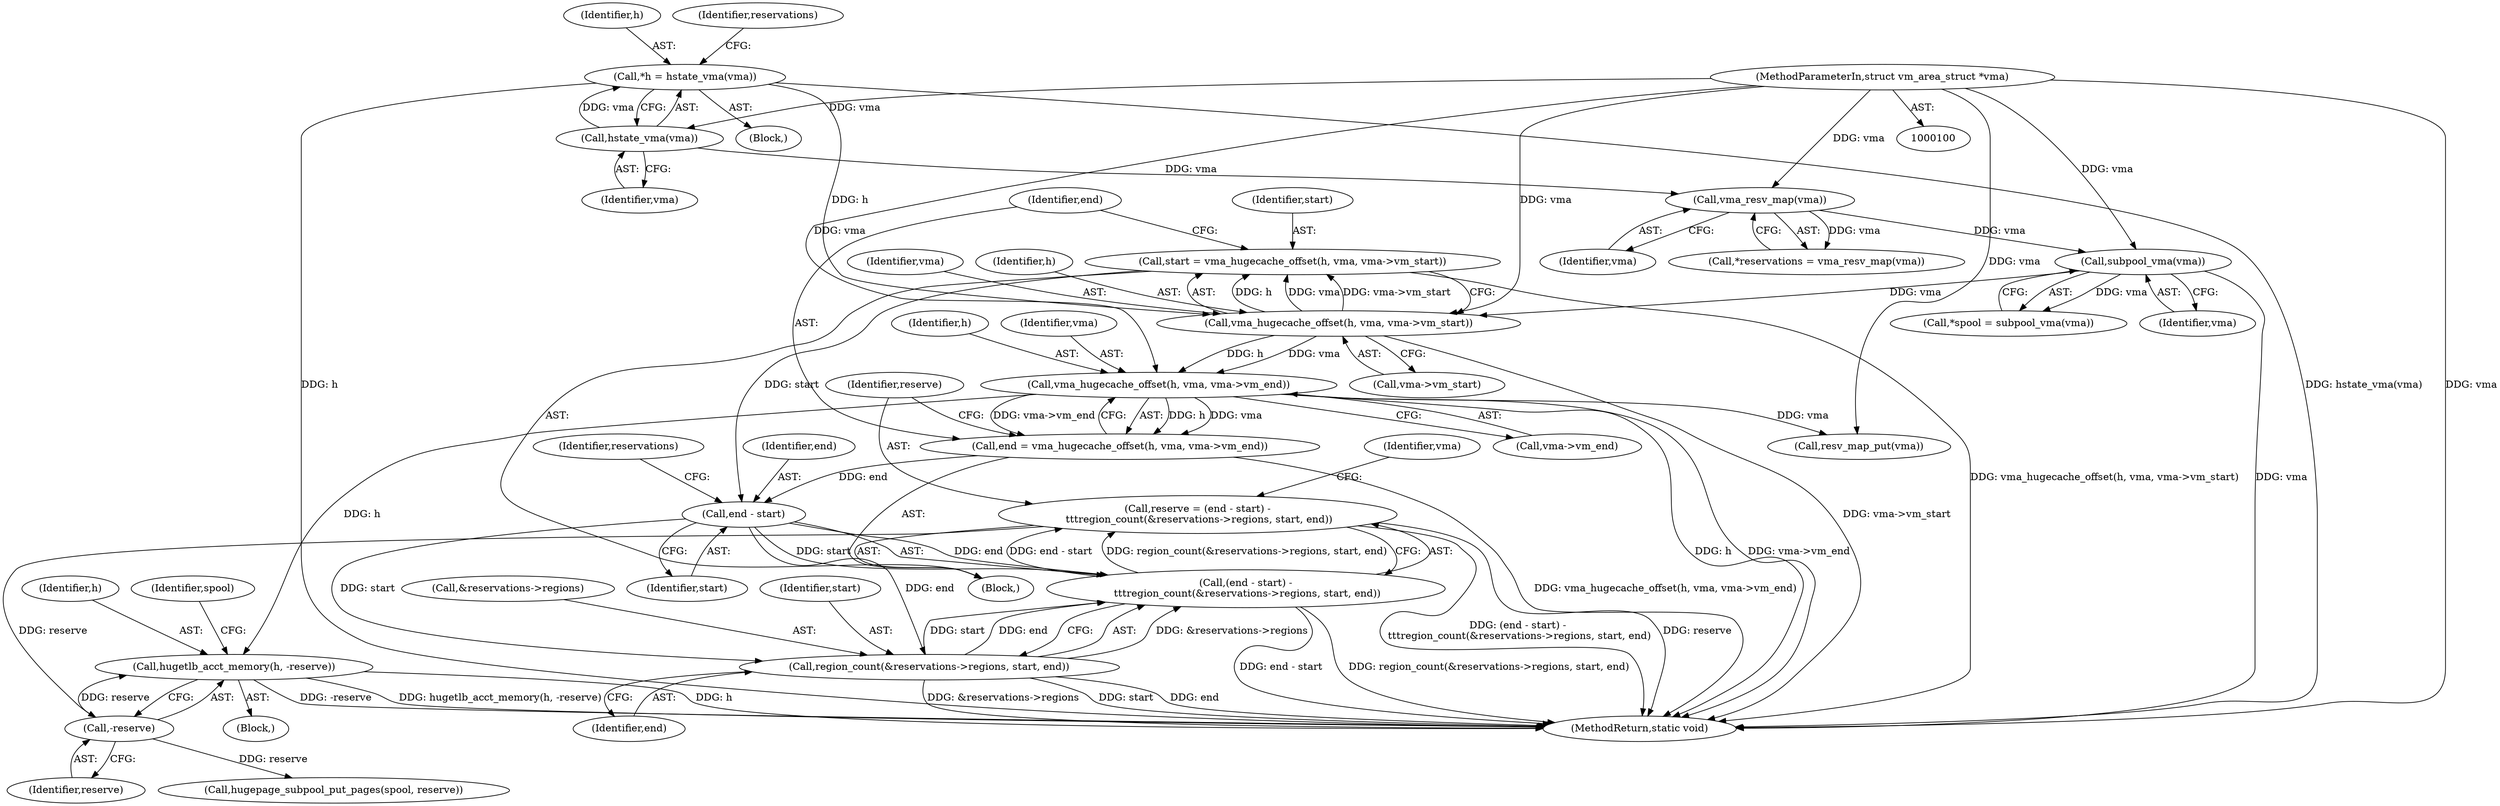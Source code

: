 digraph "0_linux_c50ac050811d6485616a193eb0f37bfbd191cc89_0@pointer" {
"1000158" [label="(Call,hugetlb_acct_memory(h, -reserve))"];
"1000134" [label="(Call,vma_hugecache_offset(h, vma, vma->vm_end))"];
"1000126" [label="(Call,vma_hugecache_offset(h, vma, vma->vm_start))"];
"1000104" [label="(Call,*h = hstate_vma(vma))"];
"1000106" [label="(Call,hstate_vma(vma))"];
"1000101" [label="(MethodParameterIn,struct vm_area_struct *vma)"];
"1000116" [label="(Call,subpool_vma(vma))"];
"1000111" [label="(Call,vma_resv_map(vma))"];
"1000160" [label="(Call,-reserve)"];
"1000140" [label="(Call,reserve = (end - start) -\n \t\t\tregion_count(&reservations->regions, start, end))"];
"1000142" [label="(Call,(end - start) -\n \t\t\tregion_count(&reservations->regions, start, end))"];
"1000143" [label="(Call,end - start)"];
"1000132" [label="(Call,end = vma_hugecache_offset(h, vma, vma->vm_end))"];
"1000124" [label="(Call,start = vma_hugecache_offset(h, vma, vma->vm_start))"];
"1000146" [label="(Call,region_count(&reservations->regions, start, end))"];
"1000116" [label="(Call,subpool_vma(vma))"];
"1000143" [label="(Call,end - start)"];
"1000133" [label="(Identifier,end)"];
"1000161" [label="(Identifier,reserve)"];
"1000124" [label="(Call,start = vma_hugecache_offset(h, vma, vma->vm_start))"];
"1000114" [label="(Call,*spool = subpool_vma(vma))"];
"1000137" [label="(Call,vma->vm_end)"];
"1000128" [label="(Identifier,vma)"];
"1000141" [label="(Identifier,reserve)"];
"1000134" [label="(Call,vma_hugecache_offset(h, vma, vma->vm_end))"];
"1000123" [label="(Block,)"];
"1000125" [label="(Identifier,start)"];
"1000152" [label="(Identifier,end)"];
"1000159" [label="(Identifier,h)"];
"1000140" [label="(Call,reserve = (end - start) -\n \t\t\tregion_count(&reservations->regions, start, end))"];
"1000142" [label="(Call,(end - start) -\n \t\t\tregion_count(&reservations->regions, start, end))"];
"1000105" [label="(Identifier,h)"];
"1000110" [label="(Identifier,reservations)"];
"1000162" [label="(Call,hugepage_subpool_put_pages(spool, reserve))"];
"1000129" [label="(Call,vma->vm_start)"];
"1000145" [label="(Identifier,start)"];
"1000157" [label="(Block,)"];
"1000127" [label="(Identifier,h)"];
"1000126" [label="(Call,vma_hugecache_offset(h, vma, vma->vm_start))"];
"1000144" [label="(Identifier,end)"];
"1000117" [label="(Identifier,vma)"];
"1000107" [label="(Identifier,vma)"];
"1000135" [label="(Identifier,h)"];
"1000146" [label="(Call,region_count(&reservations->regions, start, end))"];
"1000106" [label="(Call,hstate_vma(vma))"];
"1000112" [label="(Identifier,vma)"];
"1000111" [label="(Call,vma_resv_map(vma))"];
"1000101" [label="(MethodParameterIn,struct vm_area_struct *vma)"];
"1000158" [label="(Call,hugetlb_acct_memory(h, -reserve))"];
"1000163" [label="(Identifier,spool)"];
"1000153" [label="(Call,resv_map_put(vma))"];
"1000102" [label="(Block,)"];
"1000149" [label="(Identifier,reservations)"];
"1000109" [label="(Call,*reservations = vma_resv_map(vma))"];
"1000132" [label="(Call,end = vma_hugecache_offset(h, vma, vma->vm_end))"];
"1000154" [label="(Identifier,vma)"];
"1000160" [label="(Call,-reserve)"];
"1000147" [label="(Call,&reservations->regions)"];
"1000104" [label="(Call,*h = hstate_vma(vma))"];
"1000151" [label="(Identifier,start)"];
"1000165" [label="(MethodReturn,static void)"];
"1000136" [label="(Identifier,vma)"];
"1000158" -> "1000157"  [label="AST: "];
"1000158" -> "1000160"  [label="CFG: "];
"1000159" -> "1000158"  [label="AST: "];
"1000160" -> "1000158"  [label="AST: "];
"1000163" -> "1000158"  [label="CFG: "];
"1000158" -> "1000165"  [label="DDG: h"];
"1000158" -> "1000165"  [label="DDG: -reserve"];
"1000158" -> "1000165"  [label="DDG: hugetlb_acct_memory(h, -reserve)"];
"1000134" -> "1000158"  [label="DDG: h"];
"1000160" -> "1000158"  [label="DDG: reserve"];
"1000134" -> "1000132"  [label="AST: "];
"1000134" -> "1000137"  [label="CFG: "];
"1000135" -> "1000134"  [label="AST: "];
"1000136" -> "1000134"  [label="AST: "];
"1000137" -> "1000134"  [label="AST: "];
"1000132" -> "1000134"  [label="CFG: "];
"1000134" -> "1000165"  [label="DDG: h"];
"1000134" -> "1000165"  [label="DDG: vma->vm_end"];
"1000134" -> "1000132"  [label="DDG: h"];
"1000134" -> "1000132"  [label="DDG: vma"];
"1000134" -> "1000132"  [label="DDG: vma->vm_end"];
"1000126" -> "1000134"  [label="DDG: h"];
"1000126" -> "1000134"  [label="DDG: vma"];
"1000101" -> "1000134"  [label="DDG: vma"];
"1000134" -> "1000153"  [label="DDG: vma"];
"1000126" -> "1000124"  [label="AST: "];
"1000126" -> "1000129"  [label="CFG: "];
"1000127" -> "1000126"  [label="AST: "];
"1000128" -> "1000126"  [label="AST: "];
"1000129" -> "1000126"  [label="AST: "];
"1000124" -> "1000126"  [label="CFG: "];
"1000126" -> "1000165"  [label="DDG: vma->vm_start"];
"1000126" -> "1000124"  [label="DDG: h"];
"1000126" -> "1000124"  [label="DDG: vma"];
"1000126" -> "1000124"  [label="DDG: vma->vm_start"];
"1000104" -> "1000126"  [label="DDG: h"];
"1000116" -> "1000126"  [label="DDG: vma"];
"1000101" -> "1000126"  [label="DDG: vma"];
"1000104" -> "1000102"  [label="AST: "];
"1000104" -> "1000106"  [label="CFG: "];
"1000105" -> "1000104"  [label="AST: "];
"1000106" -> "1000104"  [label="AST: "];
"1000110" -> "1000104"  [label="CFG: "];
"1000104" -> "1000165"  [label="DDG: h"];
"1000104" -> "1000165"  [label="DDG: hstate_vma(vma)"];
"1000106" -> "1000104"  [label="DDG: vma"];
"1000106" -> "1000107"  [label="CFG: "];
"1000107" -> "1000106"  [label="AST: "];
"1000101" -> "1000106"  [label="DDG: vma"];
"1000106" -> "1000111"  [label="DDG: vma"];
"1000101" -> "1000100"  [label="AST: "];
"1000101" -> "1000165"  [label="DDG: vma"];
"1000101" -> "1000111"  [label="DDG: vma"];
"1000101" -> "1000116"  [label="DDG: vma"];
"1000101" -> "1000153"  [label="DDG: vma"];
"1000116" -> "1000114"  [label="AST: "];
"1000116" -> "1000117"  [label="CFG: "];
"1000117" -> "1000116"  [label="AST: "];
"1000114" -> "1000116"  [label="CFG: "];
"1000116" -> "1000165"  [label="DDG: vma"];
"1000116" -> "1000114"  [label="DDG: vma"];
"1000111" -> "1000116"  [label="DDG: vma"];
"1000111" -> "1000109"  [label="AST: "];
"1000111" -> "1000112"  [label="CFG: "];
"1000112" -> "1000111"  [label="AST: "];
"1000109" -> "1000111"  [label="CFG: "];
"1000111" -> "1000109"  [label="DDG: vma"];
"1000160" -> "1000161"  [label="CFG: "];
"1000161" -> "1000160"  [label="AST: "];
"1000140" -> "1000160"  [label="DDG: reserve"];
"1000160" -> "1000162"  [label="DDG: reserve"];
"1000140" -> "1000123"  [label="AST: "];
"1000140" -> "1000142"  [label="CFG: "];
"1000141" -> "1000140"  [label="AST: "];
"1000142" -> "1000140"  [label="AST: "];
"1000154" -> "1000140"  [label="CFG: "];
"1000140" -> "1000165"  [label="DDG: (end - start) -\n \t\t\tregion_count(&reservations->regions, start, end)"];
"1000140" -> "1000165"  [label="DDG: reserve"];
"1000142" -> "1000140"  [label="DDG: end - start"];
"1000142" -> "1000140"  [label="DDG: region_count(&reservations->regions, start, end)"];
"1000142" -> "1000146"  [label="CFG: "];
"1000143" -> "1000142"  [label="AST: "];
"1000146" -> "1000142"  [label="AST: "];
"1000142" -> "1000165"  [label="DDG: end - start"];
"1000142" -> "1000165"  [label="DDG: region_count(&reservations->regions, start, end)"];
"1000143" -> "1000142"  [label="DDG: end"];
"1000143" -> "1000142"  [label="DDG: start"];
"1000146" -> "1000142"  [label="DDG: &reservations->regions"];
"1000146" -> "1000142"  [label="DDG: start"];
"1000146" -> "1000142"  [label="DDG: end"];
"1000143" -> "1000145"  [label="CFG: "];
"1000144" -> "1000143"  [label="AST: "];
"1000145" -> "1000143"  [label="AST: "];
"1000149" -> "1000143"  [label="CFG: "];
"1000132" -> "1000143"  [label="DDG: end"];
"1000124" -> "1000143"  [label="DDG: start"];
"1000143" -> "1000146"  [label="DDG: start"];
"1000143" -> "1000146"  [label="DDG: end"];
"1000132" -> "1000123"  [label="AST: "];
"1000133" -> "1000132"  [label="AST: "];
"1000141" -> "1000132"  [label="CFG: "];
"1000132" -> "1000165"  [label="DDG: vma_hugecache_offset(h, vma, vma->vm_end)"];
"1000124" -> "1000123"  [label="AST: "];
"1000125" -> "1000124"  [label="AST: "];
"1000133" -> "1000124"  [label="CFG: "];
"1000124" -> "1000165"  [label="DDG: vma_hugecache_offset(h, vma, vma->vm_start)"];
"1000146" -> "1000152"  [label="CFG: "];
"1000147" -> "1000146"  [label="AST: "];
"1000151" -> "1000146"  [label="AST: "];
"1000152" -> "1000146"  [label="AST: "];
"1000146" -> "1000165"  [label="DDG: start"];
"1000146" -> "1000165"  [label="DDG: end"];
"1000146" -> "1000165"  [label="DDG: &reservations->regions"];
}
